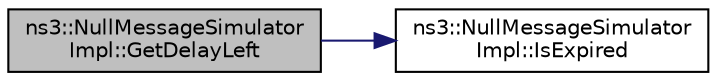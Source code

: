 digraph "ns3::NullMessageSimulatorImpl::GetDelayLeft"
{
 // LATEX_PDF_SIZE
  edge [fontname="Helvetica",fontsize="10",labelfontname="Helvetica",labelfontsize="10"];
  node [fontname="Helvetica",fontsize="10",shape=record];
  rankdir="LR";
  Node1 [label="ns3::NullMessageSimulator\lImpl::GetDelayLeft",height=0.2,width=0.4,color="black", fillcolor="grey75", style="filled", fontcolor="black",tooltip="Get the remaining time until this event will execute."];
  Node1 -> Node2 [color="midnightblue",fontsize="10",style="solid",fontname="Helvetica"];
  Node2 [label="ns3::NullMessageSimulator\lImpl::IsExpired",height=0.2,width=0.4,color="black", fillcolor="white", style="filled",URL="$classns3_1_1_null_message_simulator_impl.html#a21530909f305ac397608edc635804271",tooltip="Check if an event has already run or been cancelled."];
}
